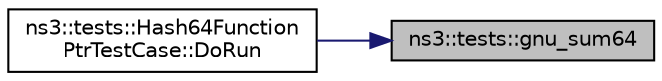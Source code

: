 digraph "ns3::tests::gnu_sum64"
{
 // LATEX_PDF_SIZE
  edge [fontname="Helvetica",fontsize="10",labelfontname="Helvetica",labelfontsize="10"];
  node [fontname="Helvetica",fontsize="10",shape=record];
  rankdir="RL";
  Node1 [label="ns3::tests::gnu_sum64",height=0.2,width=0.4,color="black", fillcolor="grey75", style="filled", fontcolor="black",tooltip="A 64-bit hash function, base on gnu_sum()."];
  Node1 -> Node2 [dir="back",color="midnightblue",fontsize="10",style="solid",fontname="Helvetica"];
  Node2 [label="ns3::tests::Hash64Function\lPtrTestCase::DoRun",height=0.2,width=0.4,color="black", fillcolor="white", style="filled",URL="$classns3_1_1tests_1_1_hash64_function_ptr_test_case.html#ac000fc8e5a06e528686af9741ecdf80d",tooltip="Implementation to actually run this TestCase."];
}
